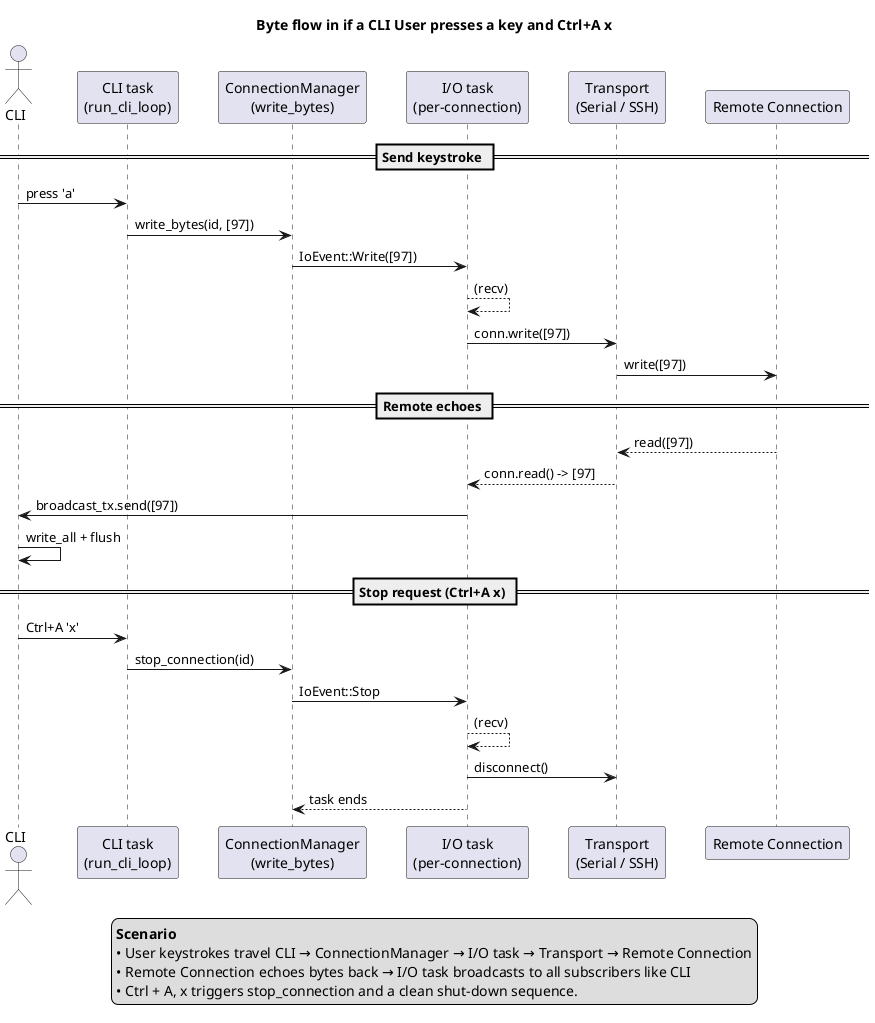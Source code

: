 @startuml Byte_Flow
title Byte flow in if a CLI User presses a key and Ctrl+A x

skinparam participantPadding 15
actor CLI            as U
participant "CLI task\n(run_cli_loop)"          as CLI
participant "ConnectionManager\n(write_bytes)" as CM
participant "I/O task\n(per‑connection)"       as IO
participant "Transport\n(Serial / SSH)"        as TR
participant "Remote Connection"                      as REM

== Send keystroke ==
U  -> CLI   : press 'a'
CLI -> CM   : write_bytes(id, [97])
CM  -> IO : IoEvent::Write([97])
IO --> IO : (recv)
IO  -> TR   : conn.write([97])
TR  -> REM   : write([97])

== Remote echoes ==
REM --> TR  : read([97])
TR --> IO   : conn.read() -> [97]
IO  -> U : broadcast_tx.send([97])
U  -> U   : write_all + flush

== Stop request (Ctrl+A x) ==
U  -> CLI   : Ctrl+A 'x'
CLI -> CM   : stop_connection(id)
CM  -> IO : IoEvent::Stop
IO --> IO : (recv)
IO  -> TR   : disconnect()
IO  --> CM  : task ends

legend bottom
  **Scenario**
  • User keystrokes travel CLI → ConnectionManager → I/O task → Transport → Remote Connection
  • Remote Connection echoes bytes back → I/O task broadcasts to all subscribers like CLI 
  • Ctrl + A, x triggers stop_connection and a clean shut-down sequence.
endlegend
@enduml

